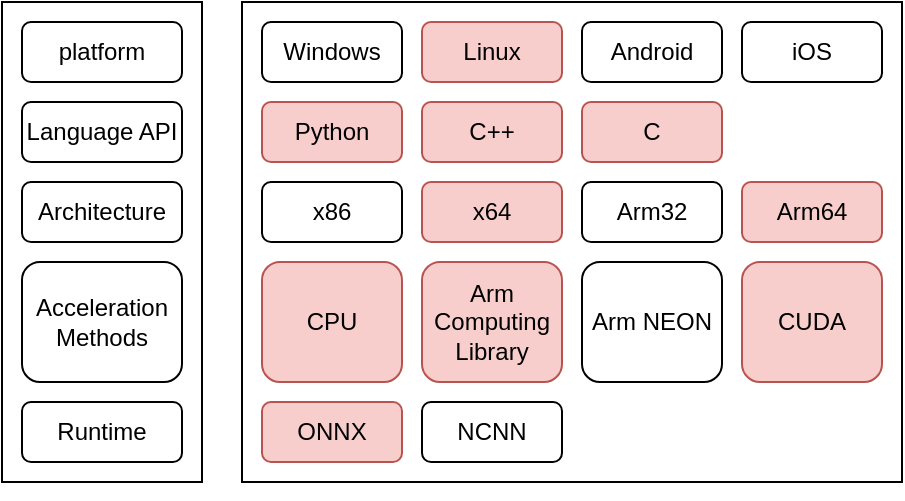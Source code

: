 <mxfile version="20.4.1" type="github">
  <diagram id="E6IjRvfCuhX2Yy5deakZ" name="第 1 页">
    <mxGraphModel dx="1426" dy="769" grid="1" gridSize="10" guides="1" tooltips="1" connect="1" arrows="1" fold="1" page="1" pageScale="1" pageWidth="827" pageHeight="1169" math="0" shadow="0">
      <root>
        <mxCell id="0" />
        <mxCell id="1" parent="0" />
        <mxCell id="Bo-WnP_CziDHzTEEVelE-19" value="" style="rounded=0;whiteSpace=wrap;html=1;" parent="1" vertex="1">
          <mxGeometry x="190" y="30" width="330" height="240" as="geometry" />
        </mxCell>
        <mxCell id="Bo-WnP_CziDHzTEEVelE-17" value="" style="rounded=0;whiteSpace=wrap;html=1;" parent="1" vertex="1">
          <mxGeometry x="70" y="30" width="100" height="240" as="geometry" />
        </mxCell>
        <mxCell id="Bo-WnP_CziDHzTEEVelE-1" value="platform" style="rounded=1;whiteSpace=wrap;html=1;" parent="1" vertex="1">
          <mxGeometry x="80" y="40" width="80" height="30" as="geometry" />
        </mxCell>
        <mxCell id="Bo-WnP_CziDHzTEEVelE-2" value="Language API" style="rounded=1;whiteSpace=wrap;html=1;" parent="1" vertex="1">
          <mxGeometry x="80" y="80" width="80" height="30" as="geometry" />
        </mxCell>
        <mxCell id="Bo-WnP_CziDHzTEEVelE-3" value="Windows" style="rounded=1;whiteSpace=wrap;html=1;" parent="1" vertex="1">
          <mxGeometry x="200" y="40" width="70" height="30" as="geometry" />
        </mxCell>
        <mxCell id="Bo-WnP_CziDHzTEEVelE-4" value="Linux" style="rounded=1;whiteSpace=wrap;html=1;fillColor=#f8cecc;strokeColor=#b85450;" parent="1" vertex="1">
          <mxGeometry x="280" y="40" width="70" height="30" as="geometry" />
        </mxCell>
        <mxCell id="Bo-WnP_CziDHzTEEVelE-5" value="Android" style="rounded=1;whiteSpace=wrap;html=1;" parent="1" vertex="1">
          <mxGeometry x="360" y="40" width="70" height="30" as="geometry" />
        </mxCell>
        <mxCell id="Bo-WnP_CziDHzTEEVelE-6" value="Python" style="rounded=1;whiteSpace=wrap;html=1;fillColor=#f8cecc;strokeColor=#b85450;" parent="1" vertex="1">
          <mxGeometry x="200" y="80" width="70" height="30" as="geometry" />
        </mxCell>
        <mxCell id="Bo-WnP_CziDHzTEEVelE-7" value="C++" style="rounded=1;whiteSpace=wrap;html=1;fillColor=#f8cecc;strokeColor=#b85450;" parent="1" vertex="1">
          <mxGeometry x="280" y="80" width="70" height="30" as="geometry" />
        </mxCell>
        <mxCell id="Bo-WnP_CziDHzTEEVelE-8" value="Architecture" style="rounded=1;whiteSpace=wrap;html=1;" parent="1" vertex="1">
          <mxGeometry x="80" y="120" width="80" height="30" as="geometry" />
        </mxCell>
        <mxCell id="Bo-WnP_CziDHzTEEVelE-9" value="x86" style="rounded=1;whiteSpace=wrap;html=1;" parent="1" vertex="1">
          <mxGeometry x="200" y="120" width="70" height="30" as="geometry" />
        </mxCell>
        <mxCell id="Bo-WnP_CziDHzTEEVelE-10" value="x64" style="rounded=1;whiteSpace=wrap;html=1;fillColor=#f8cecc;strokeColor=#b85450;" parent="1" vertex="1">
          <mxGeometry x="280" y="120" width="70" height="30" as="geometry" />
        </mxCell>
        <mxCell id="Bo-WnP_CziDHzTEEVelE-11" value="Arm32" style="rounded=1;whiteSpace=wrap;html=1;" parent="1" vertex="1">
          <mxGeometry x="360" y="120" width="70" height="30" as="geometry" />
        </mxCell>
        <mxCell id="Bo-WnP_CziDHzTEEVelE-12" value="Arm64" style="rounded=1;whiteSpace=wrap;html=1;fillColor=#f8cecc;strokeColor=#b85450;" parent="1" vertex="1">
          <mxGeometry x="440" y="120" width="70" height="30" as="geometry" />
        </mxCell>
        <mxCell id="Bo-WnP_CziDHzTEEVelE-13" value="Acceleration Methods" style="rounded=1;whiteSpace=wrap;html=1;" parent="1" vertex="1">
          <mxGeometry x="80" y="160" width="80" height="60" as="geometry" />
        </mxCell>
        <mxCell id="Bo-WnP_CziDHzTEEVelE-14" value="CPU" style="rounded=1;whiteSpace=wrap;html=1;fillColor=#f8cecc;strokeColor=#b85450;" parent="1" vertex="1">
          <mxGeometry x="200" y="160" width="70" height="60" as="geometry" />
        </mxCell>
        <mxCell id="Bo-WnP_CziDHzTEEVelE-15" value="Arm Computing Library" style="rounded=1;whiteSpace=wrap;html=1;fillColor=#f8cecc;strokeColor=#b85450;" parent="1" vertex="1">
          <mxGeometry x="280" y="160" width="70" height="60" as="geometry" />
        </mxCell>
        <mxCell id="Bo-WnP_CziDHzTEEVelE-16" value="Arm NEON" style="rounded=1;whiteSpace=wrap;html=1;" parent="1" vertex="1">
          <mxGeometry x="360" y="160" width="70" height="60" as="geometry" />
        </mxCell>
        <mxCell id="Bo-WnP_CziDHzTEEVelE-20" value="iOS" style="rounded=1;whiteSpace=wrap;html=1;" parent="1" vertex="1">
          <mxGeometry x="440" y="40" width="70" height="30" as="geometry" />
        </mxCell>
        <mxCell id="Bo-WnP_CziDHzTEEVelE-21" value="CUDA" style="rounded=1;whiteSpace=wrap;html=1;fillColor=#f8cecc;strokeColor=#b85450;" parent="1" vertex="1">
          <mxGeometry x="440" y="160" width="70" height="60" as="geometry" />
        </mxCell>
        <mxCell id="Bo-WnP_CziDHzTEEVelE-22" value="C" style="rounded=1;whiteSpace=wrap;html=1;fillColor=#f8cecc;strokeColor=#b85450;" parent="1" vertex="1">
          <mxGeometry x="360" y="80" width="70" height="30" as="geometry" />
        </mxCell>
        <mxCell id="EuYdmSSkaWCSHqu7dFup-2" value="Runtime" style="rounded=1;whiteSpace=wrap;html=1;" vertex="1" parent="1">
          <mxGeometry x="80" y="230" width="80" height="30" as="geometry" />
        </mxCell>
        <mxCell id="EuYdmSSkaWCSHqu7dFup-3" style="edgeStyle=orthogonalEdgeStyle;rounded=0;orthogonalLoop=1;jettySize=auto;html=1;exitX=0.5;exitY=1;exitDx=0;exitDy=0;" edge="1" parent="1" source="Bo-WnP_CziDHzTEEVelE-17" target="Bo-WnP_CziDHzTEEVelE-17">
          <mxGeometry relative="1" as="geometry" />
        </mxCell>
        <mxCell id="EuYdmSSkaWCSHqu7dFup-4" value="ONNX" style="rounded=1;whiteSpace=wrap;html=1;fillColor=#f8cecc;strokeColor=#b85450;" vertex="1" parent="1">
          <mxGeometry x="200" y="230" width="70" height="30" as="geometry" />
        </mxCell>
        <mxCell id="EuYdmSSkaWCSHqu7dFup-5" value="NCNN" style="rounded=1;whiteSpace=wrap;html=1;" vertex="1" parent="1">
          <mxGeometry x="280" y="230" width="70" height="30" as="geometry" />
        </mxCell>
      </root>
    </mxGraphModel>
  </diagram>
</mxfile>
